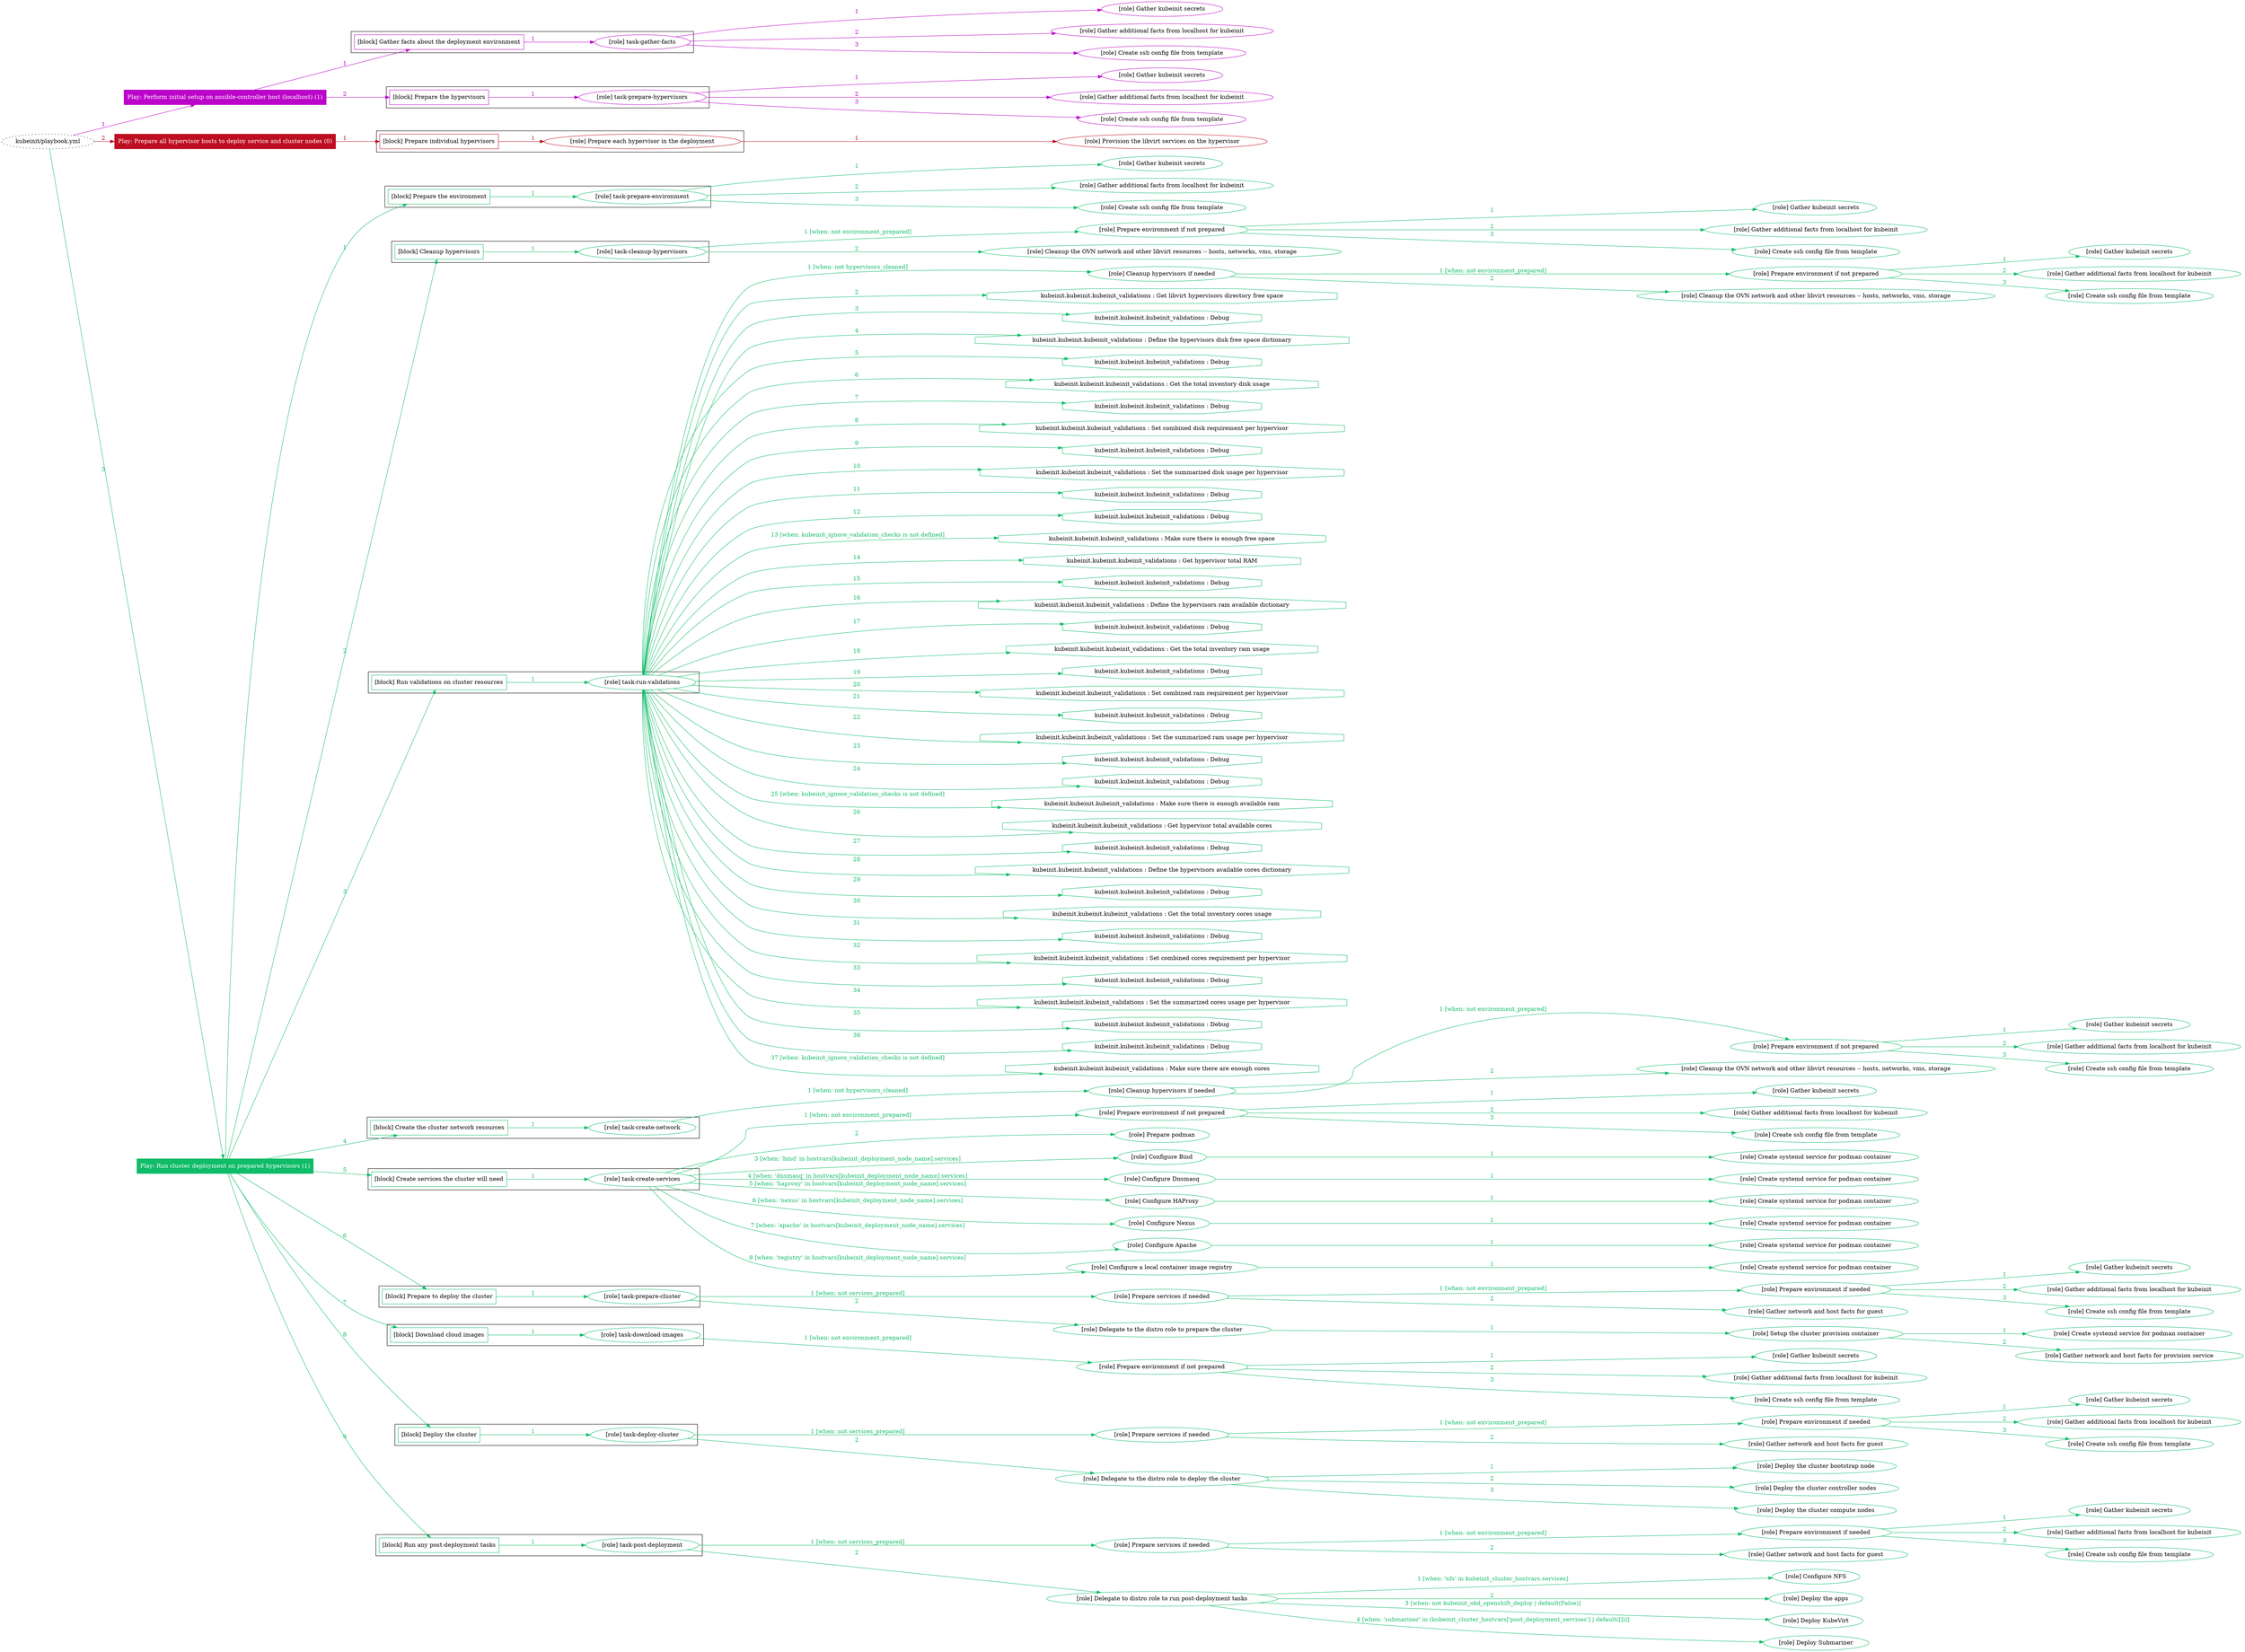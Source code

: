 digraph {
	graph [concentrate=true ordering=in rankdir=LR ratio=fill]
	edge [esep=5 sep=10]
	"kubeinit/playbook.yml" [URL="/home/runner/work/kubeinit/kubeinit/kubeinit/playbook.yml" id=playbook_2a46bfe2 style=dotted]
	play_bb567da6 [label="Play: Perform initial setup on ansible-controller host (localhost) (1)" URL="/home/runner/work/kubeinit/kubeinit/kubeinit/playbook.yml" color="#bb03c9" fontcolor="#ffffff" id=play_bb567da6 shape=box style=filled tooltip=localhost]
	"kubeinit/playbook.yml" -> play_bb567da6 [label="1 " color="#bb03c9" fontcolor="#bb03c9" id=edge_c1c5718f labeltooltip="1 " tooltip="1 "]
	subgraph "Gather kubeinit secrets" {
		role_95166f0e [label="[role] Gather kubeinit secrets" URL="/home/runner/.ansible/collections/ansible_collections/kubeinit/kubeinit/roles/kubeinit_prepare/tasks/gather_kubeinit_facts.yml" color="#bb03c9" id=role_95166f0e tooltip="Gather kubeinit secrets"]
	}
	subgraph "Gather additional facts from localhost for kubeinit" {
		role_787358ad [label="[role] Gather additional facts from localhost for kubeinit" URL="/home/runner/.ansible/collections/ansible_collections/kubeinit/kubeinit/roles/kubeinit_prepare/tasks/gather_kubeinit_facts.yml" color="#bb03c9" id=role_787358ad tooltip="Gather additional facts from localhost for kubeinit"]
	}
	subgraph "Create ssh config file from template" {
		role_33775d67 [label="[role] Create ssh config file from template" URL="/home/runner/.ansible/collections/ansible_collections/kubeinit/kubeinit/roles/kubeinit_prepare/tasks/gather_kubeinit_facts.yml" color="#bb03c9" id=role_33775d67 tooltip="Create ssh config file from template"]
	}
	subgraph "task-gather-facts" {
		role_1d679c1b [label="[role] task-gather-facts" URL="/home/runner/work/kubeinit/kubeinit/kubeinit/playbook.yml" color="#bb03c9" id=role_1d679c1b tooltip="task-gather-facts"]
		role_1d679c1b -> role_95166f0e [label="1 " color="#bb03c9" fontcolor="#bb03c9" id=edge_c2a1be43 labeltooltip="1 " tooltip="1 "]
		role_1d679c1b -> role_787358ad [label="2 " color="#bb03c9" fontcolor="#bb03c9" id=edge_e9a30d74 labeltooltip="2 " tooltip="2 "]
		role_1d679c1b -> role_33775d67 [label="3 " color="#bb03c9" fontcolor="#bb03c9" id=edge_138b5f19 labeltooltip="3 " tooltip="3 "]
	}
	subgraph "Gather kubeinit secrets" {
		role_611fd013 [label="[role] Gather kubeinit secrets" URL="/home/runner/.ansible/collections/ansible_collections/kubeinit/kubeinit/roles/kubeinit_prepare/tasks/gather_kubeinit_facts.yml" color="#bb03c9" id=role_611fd013 tooltip="Gather kubeinit secrets"]
	}
	subgraph "Gather additional facts from localhost for kubeinit" {
		role_7fa13ec7 [label="[role] Gather additional facts from localhost for kubeinit" URL="/home/runner/.ansible/collections/ansible_collections/kubeinit/kubeinit/roles/kubeinit_prepare/tasks/gather_kubeinit_facts.yml" color="#bb03c9" id=role_7fa13ec7 tooltip="Gather additional facts from localhost for kubeinit"]
	}
	subgraph "Create ssh config file from template" {
		role_8950e5db [label="[role] Create ssh config file from template" URL="/home/runner/.ansible/collections/ansible_collections/kubeinit/kubeinit/roles/kubeinit_prepare/tasks/gather_kubeinit_facts.yml" color="#bb03c9" id=role_8950e5db tooltip="Create ssh config file from template"]
	}
	subgraph "task-prepare-hypervisors" {
		role_336c70d6 [label="[role] task-prepare-hypervisors" URL="/home/runner/work/kubeinit/kubeinit/kubeinit/playbook.yml" color="#bb03c9" id=role_336c70d6 tooltip="task-prepare-hypervisors"]
		role_336c70d6 -> role_611fd013 [label="1 " color="#bb03c9" fontcolor="#bb03c9" id=edge_f4e1abf6 labeltooltip="1 " tooltip="1 "]
		role_336c70d6 -> role_7fa13ec7 [label="2 " color="#bb03c9" fontcolor="#bb03c9" id=edge_c5b86e73 labeltooltip="2 " tooltip="2 "]
		role_336c70d6 -> role_8950e5db [label="3 " color="#bb03c9" fontcolor="#bb03c9" id=edge_246154a0 labeltooltip="3 " tooltip="3 "]
	}
	subgraph "Play: Perform initial setup on ansible-controller host (localhost) (1)" {
		play_bb567da6 -> block_6bb30b44 [label=1 color="#bb03c9" fontcolor="#bb03c9" id=edge_86de28f7 labeltooltip=1 tooltip=1]
		subgraph cluster_block_6bb30b44 {
			block_6bb30b44 [label="[block] Gather facts about the deployment environment" URL="/home/runner/work/kubeinit/kubeinit/kubeinit/playbook.yml" color="#bb03c9" id=block_6bb30b44 labeltooltip="Gather facts about the deployment environment" shape=box tooltip="Gather facts about the deployment environment"]
			block_6bb30b44 -> role_1d679c1b [label="1 " color="#bb03c9" fontcolor="#bb03c9" id=edge_cc1bd669 labeltooltip="1 " tooltip="1 "]
		}
		play_bb567da6 -> block_20dac470 [label=2 color="#bb03c9" fontcolor="#bb03c9" id=edge_064bcf2a labeltooltip=2 tooltip=2]
		subgraph cluster_block_20dac470 {
			block_20dac470 [label="[block] Prepare the hypervisors" URL="/home/runner/work/kubeinit/kubeinit/kubeinit/playbook.yml" color="#bb03c9" id=block_20dac470 labeltooltip="Prepare the hypervisors" shape=box tooltip="Prepare the hypervisors"]
			block_20dac470 -> role_336c70d6 [label="1 " color="#bb03c9" fontcolor="#bb03c9" id=edge_fd70be4b labeltooltip="1 " tooltip="1 "]
		}
	}
	play_322edfa8 [label="Play: Prepare all hypervisor hosts to deploy service and cluster nodes (0)" URL="/home/runner/work/kubeinit/kubeinit/kubeinit/playbook.yml" color="#be0e21" fontcolor="#ffffff" id=play_322edfa8 shape=box style=filled tooltip="Play: Prepare all hypervisor hosts to deploy service and cluster nodes (0)"]
	"kubeinit/playbook.yml" -> play_322edfa8 [label="2 " color="#be0e21" fontcolor="#be0e21" id=edge_f6b597bf labeltooltip="2 " tooltip="2 "]
	subgraph "Provision the libvirt services on the hypervisor" {
		role_52172bd4 [label="[role] Provision the libvirt services on the hypervisor" URL="/home/runner/.ansible/collections/ansible_collections/kubeinit/kubeinit/roles/kubeinit_prepare/tasks/prepare_hypervisor.yml" color="#be0e21" id=role_52172bd4 tooltip="Provision the libvirt services on the hypervisor"]
	}
	subgraph "Prepare each hypervisor in the deployment" {
		role_19a72a93 [label="[role] Prepare each hypervisor in the deployment" URL="/home/runner/work/kubeinit/kubeinit/kubeinit/playbook.yml" color="#be0e21" id=role_19a72a93 tooltip="Prepare each hypervisor in the deployment"]
		role_19a72a93 -> role_52172bd4 [label="1 " color="#be0e21" fontcolor="#be0e21" id=edge_53255fd1 labeltooltip="1 " tooltip="1 "]
	}
	subgraph "Play: Prepare all hypervisor hosts to deploy service and cluster nodes (0)" {
		play_322edfa8 -> block_8331b806 [label=1 color="#be0e21" fontcolor="#be0e21" id=edge_6f81220b labeltooltip=1 tooltip=1]
		subgraph cluster_block_8331b806 {
			block_8331b806 [label="[block] Prepare individual hypervisors" URL="/home/runner/work/kubeinit/kubeinit/kubeinit/playbook.yml" color="#be0e21" id=block_8331b806 labeltooltip="Prepare individual hypervisors" shape=box tooltip="Prepare individual hypervisors"]
			block_8331b806 -> role_19a72a93 [label="1 " color="#be0e21" fontcolor="#be0e21" id=edge_cd0c4883 labeltooltip="1 " tooltip="1 "]
		}
	}
	play_dbe57769 [label="Play: Run cluster deployment on prepared hypervisors (1)" URL="/home/runner/work/kubeinit/kubeinit/kubeinit/playbook.yml" color="#10bc68" fontcolor="#ffffff" id=play_dbe57769 shape=box style=filled tooltip=localhost]
	"kubeinit/playbook.yml" -> play_dbe57769 [label="3 " color="#10bc68" fontcolor="#10bc68" id=edge_58c983c2 labeltooltip="3 " tooltip="3 "]
	subgraph "Gather kubeinit secrets" {
		role_98ad3770 [label="[role] Gather kubeinit secrets" URL="/home/runner/.ansible/collections/ansible_collections/kubeinit/kubeinit/roles/kubeinit_prepare/tasks/gather_kubeinit_facts.yml" color="#10bc68" id=role_98ad3770 tooltip="Gather kubeinit secrets"]
	}
	subgraph "Gather additional facts from localhost for kubeinit" {
		role_6c4f7469 [label="[role] Gather additional facts from localhost for kubeinit" URL="/home/runner/.ansible/collections/ansible_collections/kubeinit/kubeinit/roles/kubeinit_prepare/tasks/gather_kubeinit_facts.yml" color="#10bc68" id=role_6c4f7469 tooltip="Gather additional facts from localhost for kubeinit"]
	}
	subgraph "Create ssh config file from template" {
		role_e61e8341 [label="[role] Create ssh config file from template" URL="/home/runner/.ansible/collections/ansible_collections/kubeinit/kubeinit/roles/kubeinit_prepare/tasks/gather_kubeinit_facts.yml" color="#10bc68" id=role_e61e8341 tooltip="Create ssh config file from template"]
	}
	subgraph "task-prepare-environment" {
		role_c4c28e13 [label="[role] task-prepare-environment" URL="/home/runner/work/kubeinit/kubeinit/kubeinit/playbook.yml" color="#10bc68" id=role_c4c28e13 tooltip="task-prepare-environment"]
		role_c4c28e13 -> role_98ad3770 [label="1 " color="#10bc68" fontcolor="#10bc68" id=edge_2027c5bc labeltooltip="1 " tooltip="1 "]
		role_c4c28e13 -> role_6c4f7469 [label="2 " color="#10bc68" fontcolor="#10bc68" id=edge_35a3f78f labeltooltip="2 " tooltip="2 "]
		role_c4c28e13 -> role_e61e8341 [label="3 " color="#10bc68" fontcolor="#10bc68" id=edge_2369a521 labeltooltip="3 " tooltip="3 "]
	}
	subgraph "Gather kubeinit secrets" {
		role_5038654c [label="[role] Gather kubeinit secrets" URL="/home/runner/.ansible/collections/ansible_collections/kubeinit/kubeinit/roles/kubeinit_prepare/tasks/gather_kubeinit_facts.yml" color="#10bc68" id=role_5038654c tooltip="Gather kubeinit secrets"]
	}
	subgraph "Gather additional facts from localhost for kubeinit" {
		role_93dda167 [label="[role] Gather additional facts from localhost for kubeinit" URL="/home/runner/.ansible/collections/ansible_collections/kubeinit/kubeinit/roles/kubeinit_prepare/tasks/gather_kubeinit_facts.yml" color="#10bc68" id=role_93dda167 tooltip="Gather additional facts from localhost for kubeinit"]
	}
	subgraph "Create ssh config file from template" {
		role_e481197d [label="[role] Create ssh config file from template" URL="/home/runner/.ansible/collections/ansible_collections/kubeinit/kubeinit/roles/kubeinit_prepare/tasks/gather_kubeinit_facts.yml" color="#10bc68" id=role_e481197d tooltip="Create ssh config file from template"]
	}
	subgraph "Prepare environment if not prepared" {
		role_36601ab1 [label="[role] Prepare environment if not prepared" URL="/home/runner/.ansible/collections/ansible_collections/kubeinit/kubeinit/roles/kubeinit_prepare/tasks/cleanup_hypervisors.yml" color="#10bc68" id=role_36601ab1 tooltip="Prepare environment if not prepared"]
		role_36601ab1 -> role_5038654c [label="1 " color="#10bc68" fontcolor="#10bc68" id=edge_5cd10be1 labeltooltip="1 " tooltip="1 "]
		role_36601ab1 -> role_93dda167 [label="2 " color="#10bc68" fontcolor="#10bc68" id=edge_6957fb97 labeltooltip="2 " tooltip="2 "]
		role_36601ab1 -> role_e481197d [label="3 " color="#10bc68" fontcolor="#10bc68" id=edge_adf3bcee labeltooltip="3 " tooltip="3 "]
	}
	subgraph "Cleanup the OVN network and other libvirt resources -- hosts, networks, vms, storage" {
		role_2fadd2ca [label="[role] Cleanup the OVN network and other libvirt resources -- hosts, networks, vms, storage" URL="/home/runner/.ansible/collections/ansible_collections/kubeinit/kubeinit/roles/kubeinit_prepare/tasks/cleanup_hypervisors.yml" color="#10bc68" id=role_2fadd2ca tooltip="Cleanup the OVN network and other libvirt resources -- hosts, networks, vms, storage"]
	}
	subgraph "task-cleanup-hypervisors" {
		role_d26405b1 [label="[role] task-cleanup-hypervisors" URL="/home/runner/work/kubeinit/kubeinit/kubeinit/playbook.yml" color="#10bc68" id=role_d26405b1 tooltip="task-cleanup-hypervisors"]
		role_d26405b1 -> role_36601ab1 [label="1 [when: not environment_prepared]" color="#10bc68" fontcolor="#10bc68" id=edge_8cc35e6f labeltooltip="1 [when: not environment_prepared]" tooltip="1 [when: not environment_prepared]"]
		role_d26405b1 -> role_2fadd2ca [label="2 " color="#10bc68" fontcolor="#10bc68" id=edge_4b2c7b53 labeltooltip="2 " tooltip="2 "]
	}
	subgraph "Gather kubeinit secrets" {
		role_908e1108 [label="[role] Gather kubeinit secrets" URL="/home/runner/.ansible/collections/ansible_collections/kubeinit/kubeinit/roles/kubeinit_prepare/tasks/gather_kubeinit_facts.yml" color="#10bc68" id=role_908e1108 tooltip="Gather kubeinit secrets"]
	}
	subgraph "Gather additional facts from localhost for kubeinit" {
		role_2fa499db [label="[role] Gather additional facts from localhost for kubeinit" URL="/home/runner/.ansible/collections/ansible_collections/kubeinit/kubeinit/roles/kubeinit_prepare/tasks/gather_kubeinit_facts.yml" color="#10bc68" id=role_2fa499db tooltip="Gather additional facts from localhost for kubeinit"]
	}
	subgraph "Create ssh config file from template" {
		role_e4c16942 [label="[role] Create ssh config file from template" URL="/home/runner/.ansible/collections/ansible_collections/kubeinit/kubeinit/roles/kubeinit_prepare/tasks/gather_kubeinit_facts.yml" color="#10bc68" id=role_e4c16942 tooltip="Create ssh config file from template"]
	}
	subgraph "Prepare environment if not prepared" {
		role_5dd9d38f [label="[role] Prepare environment if not prepared" URL="/home/runner/.ansible/collections/ansible_collections/kubeinit/kubeinit/roles/kubeinit_prepare/tasks/cleanup_hypervisors.yml" color="#10bc68" id=role_5dd9d38f tooltip="Prepare environment if not prepared"]
		role_5dd9d38f -> role_908e1108 [label="1 " color="#10bc68" fontcolor="#10bc68" id=edge_c6483e33 labeltooltip="1 " tooltip="1 "]
		role_5dd9d38f -> role_2fa499db [label="2 " color="#10bc68" fontcolor="#10bc68" id=edge_ced23104 labeltooltip="2 " tooltip="2 "]
		role_5dd9d38f -> role_e4c16942 [label="3 " color="#10bc68" fontcolor="#10bc68" id=edge_fecd0f86 labeltooltip="3 " tooltip="3 "]
	}
	subgraph "Cleanup the OVN network and other libvirt resources -- hosts, networks, vms, storage" {
		role_6f9d4fa1 [label="[role] Cleanup the OVN network and other libvirt resources -- hosts, networks, vms, storage" URL="/home/runner/.ansible/collections/ansible_collections/kubeinit/kubeinit/roles/kubeinit_prepare/tasks/cleanup_hypervisors.yml" color="#10bc68" id=role_6f9d4fa1 tooltip="Cleanup the OVN network and other libvirt resources -- hosts, networks, vms, storage"]
	}
	subgraph "Cleanup hypervisors if needed" {
		role_45524673 [label="[role] Cleanup hypervisors if needed" URL="/home/runner/.ansible/collections/ansible_collections/kubeinit/kubeinit/roles/kubeinit_validations/tasks/main.yml" color="#10bc68" id=role_45524673 tooltip="Cleanup hypervisors if needed"]
		role_45524673 -> role_5dd9d38f [label="1 [when: not environment_prepared]" color="#10bc68" fontcolor="#10bc68" id=edge_ab13ddcf labeltooltip="1 [when: not environment_prepared]" tooltip="1 [when: not environment_prepared]"]
		role_45524673 -> role_6f9d4fa1 [label="2 " color="#10bc68" fontcolor="#10bc68" id=edge_339246b4 labeltooltip="2 " tooltip="2 "]
	}
	subgraph "task-run-validations" {
		role_fbafd6c7 [label="[role] task-run-validations" URL="/home/runner/work/kubeinit/kubeinit/kubeinit/playbook.yml" color="#10bc68" id=role_fbafd6c7 tooltip="task-run-validations"]
		role_fbafd6c7 -> role_45524673 [label="1 [when: not hypervisors_cleaned]" color="#10bc68" fontcolor="#10bc68" id=edge_2f1b5d72 labeltooltip="1 [when: not hypervisors_cleaned]" tooltip="1 [when: not hypervisors_cleaned]"]
		task_f7dd1047 [label="kubeinit.kubeinit.kubeinit_validations : Get libvirt hypervisors directory free space" URL="/home/runner/.ansible/collections/ansible_collections/kubeinit/kubeinit/roles/kubeinit_validations/tasks/10_libvirt_free_space.yml" color="#10bc68" id=task_f7dd1047 shape=octagon tooltip="kubeinit.kubeinit.kubeinit_validations : Get libvirt hypervisors directory free space"]
		role_fbafd6c7 -> task_f7dd1047 [label="2 " color="#10bc68" fontcolor="#10bc68" id=edge_40da19ac labeltooltip="2 " tooltip="2 "]
		task_71b5dc27 [label="kubeinit.kubeinit.kubeinit_validations : Debug" URL="/home/runner/.ansible/collections/ansible_collections/kubeinit/kubeinit/roles/kubeinit_validations/tasks/10_libvirt_free_space.yml" color="#10bc68" id=task_71b5dc27 shape=octagon tooltip="kubeinit.kubeinit.kubeinit_validations : Debug"]
		role_fbafd6c7 -> task_71b5dc27 [label="3 " color="#10bc68" fontcolor="#10bc68" id=edge_b0b18376 labeltooltip="3 " tooltip="3 "]
		task_5dfa7980 [label="kubeinit.kubeinit.kubeinit_validations : Define the hypervisors disk free space dictionary" URL="/home/runner/.ansible/collections/ansible_collections/kubeinit/kubeinit/roles/kubeinit_validations/tasks/10_libvirt_free_space.yml" color="#10bc68" id=task_5dfa7980 shape=octagon tooltip="kubeinit.kubeinit.kubeinit_validations : Define the hypervisors disk free space dictionary"]
		role_fbafd6c7 -> task_5dfa7980 [label="4 " color="#10bc68" fontcolor="#10bc68" id=edge_d3b31627 labeltooltip="4 " tooltip="4 "]
		task_ea44268f [label="kubeinit.kubeinit.kubeinit_validations : Debug" URL="/home/runner/.ansible/collections/ansible_collections/kubeinit/kubeinit/roles/kubeinit_validations/tasks/10_libvirt_free_space.yml" color="#10bc68" id=task_ea44268f shape=octagon tooltip="kubeinit.kubeinit.kubeinit_validations : Debug"]
		role_fbafd6c7 -> task_ea44268f [label="5 " color="#10bc68" fontcolor="#10bc68" id=edge_c96dd6a1 labeltooltip="5 " tooltip="5 "]
		task_b487c124 [label="kubeinit.kubeinit.kubeinit_validations : Get the total inventory disk usage" URL="/home/runner/.ansible/collections/ansible_collections/kubeinit/kubeinit/roles/kubeinit_validations/tasks/10_libvirt_free_space.yml" color="#10bc68" id=task_b487c124 shape=octagon tooltip="kubeinit.kubeinit.kubeinit_validations : Get the total inventory disk usage"]
		role_fbafd6c7 -> task_b487c124 [label="6 " color="#10bc68" fontcolor="#10bc68" id=edge_9b6533dd labeltooltip="6 " tooltip="6 "]
		task_91b34dce [label="kubeinit.kubeinit.kubeinit_validations : Debug" URL="/home/runner/.ansible/collections/ansible_collections/kubeinit/kubeinit/roles/kubeinit_validations/tasks/10_libvirt_free_space.yml" color="#10bc68" id=task_91b34dce shape=octagon tooltip="kubeinit.kubeinit.kubeinit_validations : Debug"]
		role_fbafd6c7 -> task_91b34dce [label="7 " color="#10bc68" fontcolor="#10bc68" id=edge_26057da7 labeltooltip="7 " tooltip="7 "]
		task_cc2c5322 [label="kubeinit.kubeinit.kubeinit_validations : Set combined disk requirement per hypervisor" URL="/home/runner/.ansible/collections/ansible_collections/kubeinit/kubeinit/roles/kubeinit_validations/tasks/10_libvirt_free_space.yml" color="#10bc68" id=task_cc2c5322 shape=octagon tooltip="kubeinit.kubeinit.kubeinit_validations : Set combined disk requirement per hypervisor"]
		role_fbafd6c7 -> task_cc2c5322 [label="8 " color="#10bc68" fontcolor="#10bc68" id=edge_5a941a17 labeltooltip="8 " tooltip="8 "]
		task_09380999 [label="kubeinit.kubeinit.kubeinit_validations : Debug" URL="/home/runner/.ansible/collections/ansible_collections/kubeinit/kubeinit/roles/kubeinit_validations/tasks/10_libvirt_free_space.yml" color="#10bc68" id=task_09380999 shape=octagon tooltip="kubeinit.kubeinit.kubeinit_validations : Debug"]
		role_fbafd6c7 -> task_09380999 [label="9 " color="#10bc68" fontcolor="#10bc68" id=edge_7d95bbe2 labeltooltip="9 " tooltip="9 "]
		task_0e60f757 [label="kubeinit.kubeinit.kubeinit_validations : Set the summarized disk usage per hypervisor" URL="/home/runner/.ansible/collections/ansible_collections/kubeinit/kubeinit/roles/kubeinit_validations/tasks/10_libvirt_free_space.yml" color="#10bc68" id=task_0e60f757 shape=octagon tooltip="kubeinit.kubeinit.kubeinit_validations : Set the summarized disk usage per hypervisor"]
		role_fbafd6c7 -> task_0e60f757 [label="10 " color="#10bc68" fontcolor="#10bc68" id=edge_a00a52b3 labeltooltip="10 " tooltip="10 "]
		task_dc293b36 [label="kubeinit.kubeinit.kubeinit_validations : Debug" URL="/home/runner/.ansible/collections/ansible_collections/kubeinit/kubeinit/roles/kubeinit_validations/tasks/10_libvirt_free_space.yml" color="#10bc68" id=task_dc293b36 shape=octagon tooltip="kubeinit.kubeinit.kubeinit_validations : Debug"]
		role_fbafd6c7 -> task_dc293b36 [label="11 " color="#10bc68" fontcolor="#10bc68" id=edge_20094935 labeltooltip="11 " tooltip="11 "]
		task_3c4b08c3 [label="kubeinit.kubeinit.kubeinit_validations : Debug" URL="/home/runner/.ansible/collections/ansible_collections/kubeinit/kubeinit/roles/kubeinit_validations/tasks/10_libvirt_free_space.yml" color="#10bc68" id=task_3c4b08c3 shape=octagon tooltip="kubeinit.kubeinit.kubeinit_validations : Debug"]
		role_fbafd6c7 -> task_3c4b08c3 [label="12 " color="#10bc68" fontcolor="#10bc68" id=edge_21ca2100 labeltooltip="12 " tooltip="12 "]
		task_43d4e18a [label="kubeinit.kubeinit.kubeinit_validations : Make sure there is enough free space" URL="/home/runner/.ansible/collections/ansible_collections/kubeinit/kubeinit/roles/kubeinit_validations/tasks/10_libvirt_free_space.yml" color="#10bc68" id=task_43d4e18a shape=octagon tooltip="kubeinit.kubeinit.kubeinit_validations : Make sure there is enough free space"]
		role_fbafd6c7 -> task_43d4e18a [label="13 [when: kubeinit_ignore_validation_checks is not defined]" color="#10bc68" fontcolor="#10bc68" id=edge_e9bf4143 labeltooltip="13 [when: kubeinit_ignore_validation_checks is not defined]" tooltip="13 [when: kubeinit_ignore_validation_checks is not defined]"]
		task_b3fbb23c [label="kubeinit.kubeinit.kubeinit_validations : Get hypervisor total RAM" URL="/home/runner/.ansible/collections/ansible_collections/kubeinit/kubeinit/roles/kubeinit_validations/tasks/20_libvirt_available_ram.yml" color="#10bc68" id=task_b3fbb23c shape=octagon tooltip="kubeinit.kubeinit.kubeinit_validations : Get hypervisor total RAM"]
		role_fbafd6c7 -> task_b3fbb23c [label="14 " color="#10bc68" fontcolor="#10bc68" id=edge_e85892aa labeltooltip="14 " tooltip="14 "]
		task_75f347be [label="kubeinit.kubeinit.kubeinit_validations : Debug" URL="/home/runner/.ansible/collections/ansible_collections/kubeinit/kubeinit/roles/kubeinit_validations/tasks/20_libvirt_available_ram.yml" color="#10bc68" id=task_75f347be shape=octagon tooltip="kubeinit.kubeinit.kubeinit_validations : Debug"]
		role_fbafd6c7 -> task_75f347be [label="15 " color="#10bc68" fontcolor="#10bc68" id=edge_0a495d9f labeltooltip="15 " tooltip="15 "]
		task_55d9f5b4 [label="kubeinit.kubeinit.kubeinit_validations : Define the hypervisors ram available dictionary" URL="/home/runner/.ansible/collections/ansible_collections/kubeinit/kubeinit/roles/kubeinit_validations/tasks/20_libvirt_available_ram.yml" color="#10bc68" id=task_55d9f5b4 shape=octagon tooltip="kubeinit.kubeinit.kubeinit_validations : Define the hypervisors ram available dictionary"]
		role_fbafd6c7 -> task_55d9f5b4 [label="16 " color="#10bc68" fontcolor="#10bc68" id=edge_e1e498c7 labeltooltip="16 " tooltip="16 "]
		task_be8fb245 [label="kubeinit.kubeinit.kubeinit_validations : Debug" URL="/home/runner/.ansible/collections/ansible_collections/kubeinit/kubeinit/roles/kubeinit_validations/tasks/20_libvirt_available_ram.yml" color="#10bc68" id=task_be8fb245 shape=octagon tooltip="kubeinit.kubeinit.kubeinit_validations : Debug"]
		role_fbafd6c7 -> task_be8fb245 [label="17 " color="#10bc68" fontcolor="#10bc68" id=edge_70cf5c3d labeltooltip="17 " tooltip="17 "]
		task_d897407c [label="kubeinit.kubeinit.kubeinit_validations : Get the total inventory ram usage" URL="/home/runner/.ansible/collections/ansible_collections/kubeinit/kubeinit/roles/kubeinit_validations/tasks/20_libvirt_available_ram.yml" color="#10bc68" id=task_d897407c shape=octagon tooltip="kubeinit.kubeinit.kubeinit_validations : Get the total inventory ram usage"]
		role_fbafd6c7 -> task_d897407c [label="18 " color="#10bc68" fontcolor="#10bc68" id=edge_39f872d9 labeltooltip="18 " tooltip="18 "]
		task_f6825012 [label="kubeinit.kubeinit.kubeinit_validations : Debug" URL="/home/runner/.ansible/collections/ansible_collections/kubeinit/kubeinit/roles/kubeinit_validations/tasks/20_libvirt_available_ram.yml" color="#10bc68" id=task_f6825012 shape=octagon tooltip="kubeinit.kubeinit.kubeinit_validations : Debug"]
		role_fbafd6c7 -> task_f6825012 [label="19 " color="#10bc68" fontcolor="#10bc68" id=edge_9cdb5809 labeltooltip="19 " tooltip="19 "]
		task_a5cde14a [label="kubeinit.kubeinit.kubeinit_validations : Set combined ram requirement per hypervisor" URL="/home/runner/.ansible/collections/ansible_collections/kubeinit/kubeinit/roles/kubeinit_validations/tasks/20_libvirt_available_ram.yml" color="#10bc68" id=task_a5cde14a shape=octagon tooltip="kubeinit.kubeinit.kubeinit_validations : Set combined ram requirement per hypervisor"]
		role_fbafd6c7 -> task_a5cde14a [label="20 " color="#10bc68" fontcolor="#10bc68" id=edge_eae29ba1 labeltooltip="20 " tooltip="20 "]
		task_7f3a1271 [label="kubeinit.kubeinit.kubeinit_validations : Debug" URL="/home/runner/.ansible/collections/ansible_collections/kubeinit/kubeinit/roles/kubeinit_validations/tasks/20_libvirt_available_ram.yml" color="#10bc68" id=task_7f3a1271 shape=octagon tooltip="kubeinit.kubeinit.kubeinit_validations : Debug"]
		role_fbafd6c7 -> task_7f3a1271 [label="21 " color="#10bc68" fontcolor="#10bc68" id=edge_9cc82c80 labeltooltip="21 " tooltip="21 "]
		task_75ea27a8 [label="kubeinit.kubeinit.kubeinit_validations : Set the summarized ram usage per hypervisor" URL="/home/runner/.ansible/collections/ansible_collections/kubeinit/kubeinit/roles/kubeinit_validations/tasks/20_libvirt_available_ram.yml" color="#10bc68" id=task_75ea27a8 shape=octagon tooltip="kubeinit.kubeinit.kubeinit_validations : Set the summarized ram usage per hypervisor"]
		role_fbafd6c7 -> task_75ea27a8 [label="22 " color="#10bc68" fontcolor="#10bc68" id=edge_deb71207 labeltooltip="22 " tooltip="22 "]
		task_026ff6b1 [label="kubeinit.kubeinit.kubeinit_validations : Debug" URL="/home/runner/.ansible/collections/ansible_collections/kubeinit/kubeinit/roles/kubeinit_validations/tasks/20_libvirt_available_ram.yml" color="#10bc68" id=task_026ff6b1 shape=octagon tooltip="kubeinit.kubeinit.kubeinit_validations : Debug"]
		role_fbafd6c7 -> task_026ff6b1 [label="23 " color="#10bc68" fontcolor="#10bc68" id=edge_b7b96dc6 labeltooltip="23 " tooltip="23 "]
		task_747c3680 [label="kubeinit.kubeinit.kubeinit_validations : Debug" URL="/home/runner/.ansible/collections/ansible_collections/kubeinit/kubeinit/roles/kubeinit_validations/tasks/20_libvirt_available_ram.yml" color="#10bc68" id=task_747c3680 shape=octagon tooltip="kubeinit.kubeinit.kubeinit_validations : Debug"]
		role_fbafd6c7 -> task_747c3680 [label="24 " color="#10bc68" fontcolor="#10bc68" id=edge_fc5b0ae0 labeltooltip="24 " tooltip="24 "]
		task_85183a9c [label="kubeinit.kubeinit.kubeinit_validations : Make sure there is enough available ram" URL="/home/runner/.ansible/collections/ansible_collections/kubeinit/kubeinit/roles/kubeinit_validations/tasks/20_libvirt_available_ram.yml" color="#10bc68" id=task_85183a9c shape=octagon tooltip="kubeinit.kubeinit.kubeinit_validations : Make sure there is enough available ram"]
		role_fbafd6c7 -> task_85183a9c [label="25 [when: kubeinit_ignore_validation_checks is not defined]" color="#10bc68" fontcolor="#10bc68" id=edge_fd192d13 labeltooltip="25 [when: kubeinit_ignore_validation_checks is not defined]" tooltip="25 [when: kubeinit_ignore_validation_checks is not defined]"]
		task_6ba66e5f [label="kubeinit.kubeinit.kubeinit_validations : Get hypervisor total available cores" URL="/home/runner/.ansible/collections/ansible_collections/kubeinit/kubeinit/roles/kubeinit_validations/tasks/30_libvirt_check_cpu_cores.yml" color="#10bc68" id=task_6ba66e5f shape=octagon tooltip="kubeinit.kubeinit.kubeinit_validations : Get hypervisor total available cores"]
		role_fbafd6c7 -> task_6ba66e5f [label="26 " color="#10bc68" fontcolor="#10bc68" id=edge_d3f491f9 labeltooltip="26 " tooltip="26 "]
		task_6025332f [label="kubeinit.kubeinit.kubeinit_validations : Debug" URL="/home/runner/.ansible/collections/ansible_collections/kubeinit/kubeinit/roles/kubeinit_validations/tasks/30_libvirt_check_cpu_cores.yml" color="#10bc68" id=task_6025332f shape=octagon tooltip="kubeinit.kubeinit.kubeinit_validations : Debug"]
		role_fbafd6c7 -> task_6025332f [label="27 " color="#10bc68" fontcolor="#10bc68" id=edge_d7b41418 labeltooltip="27 " tooltip="27 "]
		task_0bf4ca41 [label="kubeinit.kubeinit.kubeinit_validations : Define the hypervisors available cores dictionary" URL="/home/runner/.ansible/collections/ansible_collections/kubeinit/kubeinit/roles/kubeinit_validations/tasks/30_libvirt_check_cpu_cores.yml" color="#10bc68" id=task_0bf4ca41 shape=octagon tooltip="kubeinit.kubeinit.kubeinit_validations : Define the hypervisors available cores dictionary"]
		role_fbafd6c7 -> task_0bf4ca41 [label="28 " color="#10bc68" fontcolor="#10bc68" id=edge_38d7e9a4 labeltooltip="28 " tooltip="28 "]
		task_b5f3ba73 [label="kubeinit.kubeinit.kubeinit_validations : Debug" URL="/home/runner/.ansible/collections/ansible_collections/kubeinit/kubeinit/roles/kubeinit_validations/tasks/30_libvirt_check_cpu_cores.yml" color="#10bc68" id=task_b5f3ba73 shape=octagon tooltip="kubeinit.kubeinit.kubeinit_validations : Debug"]
		role_fbafd6c7 -> task_b5f3ba73 [label="29 " color="#10bc68" fontcolor="#10bc68" id=edge_eaee1f2f labeltooltip="29 " tooltip="29 "]
		task_742ae2fe [label="kubeinit.kubeinit.kubeinit_validations : Get the total inventory cores usage" URL="/home/runner/.ansible/collections/ansible_collections/kubeinit/kubeinit/roles/kubeinit_validations/tasks/30_libvirt_check_cpu_cores.yml" color="#10bc68" id=task_742ae2fe shape=octagon tooltip="kubeinit.kubeinit.kubeinit_validations : Get the total inventory cores usage"]
		role_fbafd6c7 -> task_742ae2fe [label="30 " color="#10bc68" fontcolor="#10bc68" id=edge_f0cf1c0e labeltooltip="30 " tooltip="30 "]
		task_0c237fdf [label="kubeinit.kubeinit.kubeinit_validations : Debug" URL="/home/runner/.ansible/collections/ansible_collections/kubeinit/kubeinit/roles/kubeinit_validations/tasks/30_libvirt_check_cpu_cores.yml" color="#10bc68" id=task_0c237fdf shape=octagon tooltip="kubeinit.kubeinit.kubeinit_validations : Debug"]
		role_fbafd6c7 -> task_0c237fdf [label="31 " color="#10bc68" fontcolor="#10bc68" id=edge_1291d6a8 labeltooltip="31 " tooltip="31 "]
		task_d5efc62c [label="kubeinit.kubeinit.kubeinit_validations : Set combined cores requirement per hypervisor" URL="/home/runner/.ansible/collections/ansible_collections/kubeinit/kubeinit/roles/kubeinit_validations/tasks/30_libvirt_check_cpu_cores.yml" color="#10bc68" id=task_d5efc62c shape=octagon tooltip="kubeinit.kubeinit.kubeinit_validations : Set combined cores requirement per hypervisor"]
		role_fbafd6c7 -> task_d5efc62c [label="32 " color="#10bc68" fontcolor="#10bc68" id=edge_1ddffb1f labeltooltip="32 " tooltip="32 "]
		task_5da9d7ad [label="kubeinit.kubeinit.kubeinit_validations : Debug" URL="/home/runner/.ansible/collections/ansible_collections/kubeinit/kubeinit/roles/kubeinit_validations/tasks/30_libvirt_check_cpu_cores.yml" color="#10bc68" id=task_5da9d7ad shape=octagon tooltip="kubeinit.kubeinit.kubeinit_validations : Debug"]
		role_fbafd6c7 -> task_5da9d7ad [label="33 " color="#10bc68" fontcolor="#10bc68" id=edge_7dd4a751 labeltooltip="33 " tooltip="33 "]
		task_858275b7 [label="kubeinit.kubeinit.kubeinit_validations : Set the summarized cores usage per hypervisor" URL="/home/runner/.ansible/collections/ansible_collections/kubeinit/kubeinit/roles/kubeinit_validations/tasks/30_libvirt_check_cpu_cores.yml" color="#10bc68" id=task_858275b7 shape=octagon tooltip="kubeinit.kubeinit.kubeinit_validations : Set the summarized cores usage per hypervisor"]
		role_fbafd6c7 -> task_858275b7 [label="34 " color="#10bc68" fontcolor="#10bc68" id=edge_367f15b3 labeltooltip="34 " tooltip="34 "]
		task_e688f81c [label="kubeinit.kubeinit.kubeinit_validations : Debug" URL="/home/runner/.ansible/collections/ansible_collections/kubeinit/kubeinit/roles/kubeinit_validations/tasks/30_libvirt_check_cpu_cores.yml" color="#10bc68" id=task_e688f81c shape=octagon tooltip="kubeinit.kubeinit.kubeinit_validations : Debug"]
		role_fbafd6c7 -> task_e688f81c [label="35 " color="#10bc68" fontcolor="#10bc68" id=edge_a488db0c labeltooltip="35 " tooltip="35 "]
		task_d6961c20 [label="kubeinit.kubeinit.kubeinit_validations : Debug" URL="/home/runner/.ansible/collections/ansible_collections/kubeinit/kubeinit/roles/kubeinit_validations/tasks/30_libvirt_check_cpu_cores.yml" color="#10bc68" id=task_d6961c20 shape=octagon tooltip="kubeinit.kubeinit.kubeinit_validations : Debug"]
		role_fbafd6c7 -> task_d6961c20 [label="36 " color="#10bc68" fontcolor="#10bc68" id=edge_20fd7eaa labeltooltip="36 " tooltip="36 "]
		task_fd271f3b [label="kubeinit.kubeinit.kubeinit_validations : Make sure there are enough cores" URL="/home/runner/.ansible/collections/ansible_collections/kubeinit/kubeinit/roles/kubeinit_validations/tasks/30_libvirt_check_cpu_cores.yml" color="#10bc68" id=task_fd271f3b shape=octagon tooltip="kubeinit.kubeinit.kubeinit_validations : Make sure there are enough cores"]
		role_fbafd6c7 -> task_fd271f3b [label="37 [when: kubeinit_ignore_validation_checks is not defined]" color="#10bc68" fontcolor="#10bc68" id=edge_4dd07c08 labeltooltip="37 [when: kubeinit_ignore_validation_checks is not defined]" tooltip="37 [when: kubeinit_ignore_validation_checks is not defined]"]
	}
	subgraph "Gather kubeinit secrets" {
		role_c6c1e680 [label="[role] Gather kubeinit secrets" URL="/home/runner/.ansible/collections/ansible_collections/kubeinit/kubeinit/roles/kubeinit_prepare/tasks/gather_kubeinit_facts.yml" color="#10bc68" id=role_c6c1e680 tooltip="Gather kubeinit secrets"]
	}
	subgraph "Gather additional facts from localhost for kubeinit" {
		role_251b6819 [label="[role] Gather additional facts from localhost for kubeinit" URL="/home/runner/.ansible/collections/ansible_collections/kubeinit/kubeinit/roles/kubeinit_prepare/tasks/gather_kubeinit_facts.yml" color="#10bc68" id=role_251b6819 tooltip="Gather additional facts from localhost for kubeinit"]
	}
	subgraph "Create ssh config file from template" {
		role_b9c141ab [label="[role] Create ssh config file from template" URL="/home/runner/.ansible/collections/ansible_collections/kubeinit/kubeinit/roles/kubeinit_prepare/tasks/gather_kubeinit_facts.yml" color="#10bc68" id=role_b9c141ab tooltip="Create ssh config file from template"]
	}
	subgraph "Prepare environment if not prepared" {
		role_d519a2d2 [label="[role] Prepare environment if not prepared" URL="/home/runner/.ansible/collections/ansible_collections/kubeinit/kubeinit/roles/kubeinit_prepare/tasks/cleanup_hypervisors.yml" color="#10bc68" id=role_d519a2d2 tooltip="Prepare environment if not prepared"]
		role_d519a2d2 -> role_c6c1e680 [label="1 " color="#10bc68" fontcolor="#10bc68" id=edge_3da56a41 labeltooltip="1 " tooltip="1 "]
		role_d519a2d2 -> role_251b6819 [label="2 " color="#10bc68" fontcolor="#10bc68" id=edge_e3ed4868 labeltooltip="2 " tooltip="2 "]
		role_d519a2d2 -> role_b9c141ab [label="3 " color="#10bc68" fontcolor="#10bc68" id=edge_2b3eba92 labeltooltip="3 " tooltip="3 "]
	}
	subgraph "Cleanup the OVN network and other libvirt resources -- hosts, networks, vms, storage" {
		role_021525ce [label="[role] Cleanup the OVN network and other libvirt resources -- hosts, networks, vms, storage" URL="/home/runner/.ansible/collections/ansible_collections/kubeinit/kubeinit/roles/kubeinit_prepare/tasks/cleanup_hypervisors.yml" color="#10bc68" id=role_021525ce tooltip="Cleanup the OVN network and other libvirt resources -- hosts, networks, vms, storage"]
	}
	subgraph "Cleanup hypervisors if needed" {
		role_15d83b65 [label="[role] Cleanup hypervisors if needed" URL="/home/runner/.ansible/collections/ansible_collections/kubeinit/kubeinit/roles/kubeinit_libvirt/tasks/create_network.yml" color="#10bc68" id=role_15d83b65 tooltip="Cleanup hypervisors if needed"]
		role_15d83b65 -> role_d519a2d2 [label="1 [when: not environment_prepared]" color="#10bc68" fontcolor="#10bc68" id=edge_80f8d342 labeltooltip="1 [when: not environment_prepared]" tooltip="1 [when: not environment_prepared]"]
		role_15d83b65 -> role_021525ce [label="2 " color="#10bc68" fontcolor="#10bc68" id=edge_e2225d8d labeltooltip="2 " tooltip="2 "]
	}
	subgraph "task-create-network" {
		role_0ab7dcaa [label="[role] task-create-network" URL="/home/runner/work/kubeinit/kubeinit/kubeinit/playbook.yml" color="#10bc68" id=role_0ab7dcaa tooltip="task-create-network"]
		role_0ab7dcaa -> role_15d83b65 [label="1 [when: not hypervisors_cleaned]" color="#10bc68" fontcolor="#10bc68" id=edge_e29d72a0 labeltooltip="1 [when: not hypervisors_cleaned]" tooltip="1 [when: not hypervisors_cleaned]"]
	}
	subgraph "Gather kubeinit secrets" {
		role_41d925b6 [label="[role] Gather kubeinit secrets" URL="/home/runner/.ansible/collections/ansible_collections/kubeinit/kubeinit/roles/kubeinit_prepare/tasks/gather_kubeinit_facts.yml" color="#10bc68" id=role_41d925b6 tooltip="Gather kubeinit secrets"]
	}
	subgraph "Gather additional facts from localhost for kubeinit" {
		role_adf623a2 [label="[role] Gather additional facts from localhost for kubeinit" URL="/home/runner/.ansible/collections/ansible_collections/kubeinit/kubeinit/roles/kubeinit_prepare/tasks/gather_kubeinit_facts.yml" color="#10bc68" id=role_adf623a2 tooltip="Gather additional facts from localhost for kubeinit"]
	}
	subgraph "Create ssh config file from template" {
		role_b01e0c30 [label="[role] Create ssh config file from template" URL="/home/runner/.ansible/collections/ansible_collections/kubeinit/kubeinit/roles/kubeinit_prepare/tasks/gather_kubeinit_facts.yml" color="#10bc68" id=role_b01e0c30 tooltip="Create ssh config file from template"]
	}
	subgraph "Prepare environment if not prepared" {
		role_b2444402 [label="[role] Prepare environment if not prepared" URL="/home/runner/.ansible/collections/ansible_collections/kubeinit/kubeinit/roles/kubeinit_services/tasks/main.yml" color="#10bc68" id=role_b2444402 tooltip="Prepare environment if not prepared"]
		role_b2444402 -> role_41d925b6 [label="1 " color="#10bc68" fontcolor="#10bc68" id=edge_202a7a91 labeltooltip="1 " tooltip="1 "]
		role_b2444402 -> role_adf623a2 [label="2 " color="#10bc68" fontcolor="#10bc68" id=edge_7bcf2416 labeltooltip="2 " tooltip="2 "]
		role_b2444402 -> role_b01e0c30 [label="3 " color="#10bc68" fontcolor="#10bc68" id=edge_61a77ba7 labeltooltip="3 " tooltip="3 "]
	}
	subgraph "Prepare podman" {
		role_db15e3ee [label="[role] Prepare podman" URL="/home/runner/.ansible/collections/ansible_collections/kubeinit/kubeinit/roles/kubeinit_services/tasks/00_create_service_pod.yml" color="#10bc68" id=role_db15e3ee tooltip="Prepare podman"]
	}
	subgraph "Create systemd service for podman container" {
		role_cb43fef5 [label="[role] Create systemd service for podman container" URL="/home/runner/.ansible/collections/ansible_collections/kubeinit/kubeinit/roles/kubeinit_bind/tasks/main.yml" color="#10bc68" id=role_cb43fef5 tooltip="Create systemd service for podman container"]
	}
	subgraph "Configure Bind" {
		role_775eb7d3 [label="[role] Configure Bind" URL="/home/runner/.ansible/collections/ansible_collections/kubeinit/kubeinit/roles/kubeinit_services/tasks/start_services_containers.yml" color="#10bc68" id=role_775eb7d3 tooltip="Configure Bind"]
		role_775eb7d3 -> role_cb43fef5 [label="1 " color="#10bc68" fontcolor="#10bc68" id=edge_db54b241 labeltooltip="1 " tooltip="1 "]
	}
	subgraph "Create systemd service for podman container" {
		role_cb99330d [label="[role] Create systemd service for podman container" URL="/home/runner/.ansible/collections/ansible_collections/kubeinit/kubeinit/roles/kubeinit_dnsmasq/tasks/main.yml" color="#10bc68" id=role_cb99330d tooltip="Create systemd service for podman container"]
	}
	subgraph "Configure Dnsmasq" {
		role_514d42d4 [label="[role] Configure Dnsmasq" URL="/home/runner/.ansible/collections/ansible_collections/kubeinit/kubeinit/roles/kubeinit_services/tasks/start_services_containers.yml" color="#10bc68" id=role_514d42d4 tooltip="Configure Dnsmasq"]
		role_514d42d4 -> role_cb99330d [label="1 " color="#10bc68" fontcolor="#10bc68" id=edge_d7fe55b5 labeltooltip="1 " tooltip="1 "]
	}
	subgraph "Create systemd service for podman container" {
		role_c262ff6c [label="[role] Create systemd service for podman container" URL="/home/runner/.ansible/collections/ansible_collections/kubeinit/kubeinit/roles/kubeinit_haproxy/tasks/main.yml" color="#10bc68" id=role_c262ff6c tooltip="Create systemd service for podman container"]
	}
	subgraph "Configure HAProxy" {
		role_1e2d5b2d [label="[role] Configure HAProxy" URL="/home/runner/.ansible/collections/ansible_collections/kubeinit/kubeinit/roles/kubeinit_services/tasks/start_services_containers.yml" color="#10bc68" id=role_1e2d5b2d tooltip="Configure HAProxy"]
		role_1e2d5b2d -> role_c262ff6c [label="1 " color="#10bc68" fontcolor="#10bc68" id=edge_afffe9db labeltooltip="1 " tooltip="1 "]
	}
	subgraph "Create systemd service for podman container" {
		role_967f3b3b [label="[role] Create systemd service for podman container" URL="/home/runner/.ansible/collections/ansible_collections/kubeinit/kubeinit/roles/kubeinit_nexus/tasks/main.yml" color="#10bc68" id=role_967f3b3b tooltip="Create systemd service for podman container"]
	}
	subgraph "Configure Nexus" {
		role_da12fd2d [label="[role] Configure Nexus" URL="/home/runner/.ansible/collections/ansible_collections/kubeinit/kubeinit/roles/kubeinit_services/tasks/start_services_containers.yml" color="#10bc68" id=role_da12fd2d tooltip="Configure Nexus"]
		role_da12fd2d -> role_967f3b3b [label="1 " color="#10bc68" fontcolor="#10bc68" id=edge_74efb8d6 labeltooltip="1 " tooltip="1 "]
	}
	subgraph "Create systemd service for podman container" {
		role_f5039c48 [label="[role] Create systemd service for podman container" URL="/home/runner/.ansible/collections/ansible_collections/kubeinit/kubeinit/roles/kubeinit_apache/tasks/main.yml" color="#10bc68" id=role_f5039c48 tooltip="Create systemd service for podman container"]
	}
	subgraph "Configure Apache" {
		role_b8e917ee [label="[role] Configure Apache" URL="/home/runner/.ansible/collections/ansible_collections/kubeinit/kubeinit/roles/kubeinit_services/tasks/start_services_containers.yml" color="#10bc68" id=role_b8e917ee tooltip="Configure Apache"]
		role_b8e917ee -> role_f5039c48 [label="1 " color="#10bc68" fontcolor="#10bc68" id=edge_c0ba63c7 labeltooltip="1 " tooltip="1 "]
	}
	subgraph "Create systemd service for podman container" {
		role_497d501c [label="[role] Create systemd service for podman container" URL="/home/runner/.ansible/collections/ansible_collections/kubeinit/kubeinit/roles/kubeinit_registry/tasks/main.yml" color="#10bc68" id=role_497d501c tooltip="Create systemd service for podman container"]
	}
	subgraph "Configure a local container image registry" {
		role_eaf7c470 [label="[role] Configure a local container image registry" URL="/home/runner/.ansible/collections/ansible_collections/kubeinit/kubeinit/roles/kubeinit_services/tasks/start_services_containers.yml" color="#10bc68" id=role_eaf7c470 tooltip="Configure a local container image registry"]
		role_eaf7c470 -> role_497d501c [label="1 " color="#10bc68" fontcolor="#10bc68" id=edge_7f0d49e9 labeltooltip="1 " tooltip="1 "]
	}
	subgraph "task-create-services" {
		role_c80920ca [label="[role] task-create-services" URL="/home/runner/work/kubeinit/kubeinit/kubeinit/playbook.yml" color="#10bc68" id=role_c80920ca tooltip="task-create-services"]
		role_c80920ca -> role_b2444402 [label="1 [when: not environment_prepared]" color="#10bc68" fontcolor="#10bc68" id=edge_68eb2acd labeltooltip="1 [when: not environment_prepared]" tooltip="1 [when: not environment_prepared]"]
		role_c80920ca -> role_db15e3ee [label="2 " color="#10bc68" fontcolor="#10bc68" id=edge_7d09573b labeltooltip="2 " tooltip="2 "]
		role_c80920ca -> role_775eb7d3 [label="3 [when: 'bind' in hostvars[kubeinit_deployment_node_name].services]" color="#10bc68" fontcolor="#10bc68" id=edge_c4ec40c9 labeltooltip="3 [when: 'bind' in hostvars[kubeinit_deployment_node_name].services]" tooltip="3 [when: 'bind' in hostvars[kubeinit_deployment_node_name].services]"]
		role_c80920ca -> role_514d42d4 [label="4 [when: 'dnsmasq' in hostvars[kubeinit_deployment_node_name].services]" color="#10bc68" fontcolor="#10bc68" id=edge_0ec07d08 labeltooltip="4 [when: 'dnsmasq' in hostvars[kubeinit_deployment_node_name].services]" tooltip="4 [when: 'dnsmasq' in hostvars[kubeinit_deployment_node_name].services]"]
		role_c80920ca -> role_1e2d5b2d [label="5 [when: 'haproxy' in hostvars[kubeinit_deployment_node_name].services]" color="#10bc68" fontcolor="#10bc68" id=edge_e978456c labeltooltip="5 [when: 'haproxy' in hostvars[kubeinit_deployment_node_name].services]" tooltip="5 [when: 'haproxy' in hostvars[kubeinit_deployment_node_name].services]"]
		role_c80920ca -> role_da12fd2d [label="6 [when: 'nexus' in hostvars[kubeinit_deployment_node_name].services]" color="#10bc68" fontcolor="#10bc68" id=edge_31f5125f labeltooltip="6 [when: 'nexus' in hostvars[kubeinit_deployment_node_name].services]" tooltip="6 [when: 'nexus' in hostvars[kubeinit_deployment_node_name].services]"]
		role_c80920ca -> role_b8e917ee [label="7 [when: 'apache' in hostvars[kubeinit_deployment_node_name].services]" color="#10bc68" fontcolor="#10bc68" id=edge_310ddced labeltooltip="7 [when: 'apache' in hostvars[kubeinit_deployment_node_name].services]" tooltip="7 [when: 'apache' in hostvars[kubeinit_deployment_node_name].services]"]
		role_c80920ca -> role_eaf7c470 [label="8 [when: 'registry' in hostvars[kubeinit_deployment_node_name].services]" color="#10bc68" fontcolor="#10bc68" id=edge_1c9486fa labeltooltip="8 [when: 'registry' in hostvars[kubeinit_deployment_node_name].services]" tooltip="8 [when: 'registry' in hostvars[kubeinit_deployment_node_name].services]"]
	}
	subgraph "Gather kubeinit secrets" {
		role_f9f49e03 [label="[role] Gather kubeinit secrets" URL="/home/runner/.ansible/collections/ansible_collections/kubeinit/kubeinit/roles/kubeinit_prepare/tasks/gather_kubeinit_facts.yml" color="#10bc68" id=role_f9f49e03 tooltip="Gather kubeinit secrets"]
	}
	subgraph "Gather additional facts from localhost for kubeinit" {
		role_cd22f83d [label="[role] Gather additional facts from localhost for kubeinit" URL="/home/runner/.ansible/collections/ansible_collections/kubeinit/kubeinit/roles/kubeinit_prepare/tasks/gather_kubeinit_facts.yml" color="#10bc68" id=role_cd22f83d tooltip="Gather additional facts from localhost for kubeinit"]
	}
	subgraph "Create ssh config file from template" {
		role_c4530c41 [label="[role] Create ssh config file from template" URL="/home/runner/.ansible/collections/ansible_collections/kubeinit/kubeinit/roles/kubeinit_prepare/tasks/gather_kubeinit_facts.yml" color="#10bc68" id=role_c4530c41 tooltip="Create ssh config file from template"]
	}
	subgraph "Prepare environment if needed" {
		role_8faf09a3 [label="[role] Prepare environment if needed" URL="/home/runner/.ansible/collections/ansible_collections/kubeinit/kubeinit/roles/kubeinit_services/tasks/prepare_services.yml" color="#10bc68" id=role_8faf09a3 tooltip="Prepare environment if needed"]
		role_8faf09a3 -> role_f9f49e03 [label="1 " color="#10bc68" fontcolor="#10bc68" id=edge_8f7748d4 labeltooltip="1 " tooltip="1 "]
		role_8faf09a3 -> role_cd22f83d [label="2 " color="#10bc68" fontcolor="#10bc68" id=edge_4ee8b4fe labeltooltip="2 " tooltip="2 "]
		role_8faf09a3 -> role_c4530c41 [label="3 " color="#10bc68" fontcolor="#10bc68" id=edge_9634128c labeltooltip="3 " tooltip="3 "]
	}
	subgraph "Gather network and host facts for guest" {
		role_dc58a88b [label="[role] Gather network and host facts for guest" URL="/home/runner/.ansible/collections/ansible_collections/kubeinit/kubeinit/roles/kubeinit_services/tasks/prepare_services.yml" color="#10bc68" id=role_dc58a88b tooltip="Gather network and host facts for guest"]
	}
	subgraph "Prepare services if needed" {
		role_ca4f947f [label="[role] Prepare services if needed" URL="/home/runner/.ansible/collections/ansible_collections/kubeinit/kubeinit/roles/kubeinit_prepare/tasks/prepare_cluster.yml" color="#10bc68" id=role_ca4f947f tooltip="Prepare services if needed"]
		role_ca4f947f -> role_8faf09a3 [label="1 [when: not environment_prepared]" color="#10bc68" fontcolor="#10bc68" id=edge_38b6873e labeltooltip="1 [when: not environment_prepared]" tooltip="1 [when: not environment_prepared]"]
		role_ca4f947f -> role_dc58a88b [label="2 " color="#10bc68" fontcolor="#10bc68" id=edge_40b8eb64 labeltooltip="2 " tooltip="2 "]
	}
	subgraph "Create systemd service for podman container" {
		role_8df5bd09 [label="[role] Create systemd service for podman container" URL="/home/runner/.ansible/collections/ansible_collections/kubeinit/kubeinit/roles/kubeinit_services/tasks/create_provision_container.yml" color="#10bc68" id=role_8df5bd09 tooltip="Create systemd service for podman container"]
	}
	subgraph "Gather network and host facts for provision service" {
		role_33374bff [label="[role] Gather network and host facts for provision service" URL="/home/runner/.ansible/collections/ansible_collections/kubeinit/kubeinit/roles/kubeinit_services/tasks/create_provision_container.yml" color="#10bc68" id=role_33374bff tooltip="Gather network and host facts for provision service"]
	}
	subgraph "Setup the cluster provision container" {
		role_6934ce1f [label="[role] Setup the cluster provision container" URL="/home/runner/.ansible/collections/ansible_collections/kubeinit/kubeinit/roles/kubeinit_okd/tasks/prepare_cluster.yml" color="#10bc68" id=role_6934ce1f tooltip="Setup the cluster provision container"]
		role_6934ce1f -> role_8df5bd09 [label="1 " color="#10bc68" fontcolor="#10bc68" id=edge_16e6407a labeltooltip="1 " tooltip="1 "]
		role_6934ce1f -> role_33374bff [label="2 " color="#10bc68" fontcolor="#10bc68" id=edge_cb47ef98 labeltooltip="2 " tooltip="2 "]
	}
	subgraph "Delegate to the distro role to prepare the cluster" {
		role_a1c0b1aa [label="[role] Delegate to the distro role to prepare the cluster" URL="/home/runner/.ansible/collections/ansible_collections/kubeinit/kubeinit/roles/kubeinit_prepare/tasks/prepare_cluster.yml" color="#10bc68" id=role_a1c0b1aa tooltip="Delegate to the distro role to prepare the cluster"]
		role_a1c0b1aa -> role_6934ce1f [label="1 " color="#10bc68" fontcolor="#10bc68" id=edge_208a70b3 labeltooltip="1 " tooltip="1 "]
	}
	subgraph "task-prepare-cluster" {
		role_87bd8df0 [label="[role] task-prepare-cluster" URL="/home/runner/work/kubeinit/kubeinit/kubeinit/playbook.yml" color="#10bc68" id=role_87bd8df0 tooltip="task-prepare-cluster"]
		role_87bd8df0 -> role_ca4f947f [label="1 [when: not services_prepared]" color="#10bc68" fontcolor="#10bc68" id=edge_c1f8f992 labeltooltip="1 [when: not services_prepared]" tooltip="1 [when: not services_prepared]"]
		role_87bd8df0 -> role_a1c0b1aa [label="2 " color="#10bc68" fontcolor="#10bc68" id=edge_7af7a1e8 labeltooltip="2 " tooltip="2 "]
	}
	subgraph "Gather kubeinit secrets" {
		role_34e2727c [label="[role] Gather kubeinit secrets" URL="/home/runner/.ansible/collections/ansible_collections/kubeinit/kubeinit/roles/kubeinit_prepare/tasks/gather_kubeinit_facts.yml" color="#10bc68" id=role_34e2727c tooltip="Gather kubeinit secrets"]
	}
	subgraph "Gather additional facts from localhost for kubeinit" {
		role_0c5f74ef [label="[role] Gather additional facts from localhost for kubeinit" URL="/home/runner/.ansible/collections/ansible_collections/kubeinit/kubeinit/roles/kubeinit_prepare/tasks/gather_kubeinit_facts.yml" color="#10bc68" id=role_0c5f74ef tooltip="Gather additional facts from localhost for kubeinit"]
	}
	subgraph "Create ssh config file from template" {
		role_e9877868 [label="[role] Create ssh config file from template" URL="/home/runner/.ansible/collections/ansible_collections/kubeinit/kubeinit/roles/kubeinit_prepare/tasks/gather_kubeinit_facts.yml" color="#10bc68" id=role_e9877868 tooltip="Create ssh config file from template"]
	}
	subgraph "Prepare environment if not prepared" {
		role_fd36d29e [label="[role] Prepare environment if not prepared" URL="/home/runner/.ansible/collections/ansible_collections/kubeinit/kubeinit/roles/kubeinit_libvirt/tasks/download_cloud_images.yml" color="#10bc68" id=role_fd36d29e tooltip="Prepare environment if not prepared"]
		role_fd36d29e -> role_34e2727c [label="1 " color="#10bc68" fontcolor="#10bc68" id=edge_33863e2b labeltooltip="1 " tooltip="1 "]
		role_fd36d29e -> role_0c5f74ef [label="2 " color="#10bc68" fontcolor="#10bc68" id=edge_f2cb63ea labeltooltip="2 " tooltip="2 "]
		role_fd36d29e -> role_e9877868 [label="3 " color="#10bc68" fontcolor="#10bc68" id=edge_440a4769 labeltooltip="3 " tooltip="3 "]
	}
	subgraph "task-download-images" {
		role_be9e56c1 [label="[role] task-download-images" URL="/home/runner/work/kubeinit/kubeinit/kubeinit/playbook.yml" color="#10bc68" id=role_be9e56c1 tooltip="task-download-images"]
		role_be9e56c1 -> role_fd36d29e [label="1 [when: not environment_prepared]" color="#10bc68" fontcolor="#10bc68" id=edge_c520995b labeltooltip="1 [when: not environment_prepared]" tooltip="1 [when: not environment_prepared]"]
	}
	subgraph "Gather kubeinit secrets" {
		role_0afabe03 [label="[role] Gather kubeinit secrets" URL="/home/runner/.ansible/collections/ansible_collections/kubeinit/kubeinit/roles/kubeinit_prepare/tasks/gather_kubeinit_facts.yml" color="#10bc68" id=role_0afabe03 tooltip="Gather kubeinit secrets"]
	}
	subgraph "Gather additional facts from localhost for kubeinit" {
		role_7414ef07 [label="[role] Gather additional facts from localhost for kubeinit" URL="/home/runner/.ansible/collections/ansible_collections/kubeinit/kubeinit/roles/kubeinit_prepare/tasks/gather_kubeinit_facts.yml" color="#10bc68" id=role_7414ef07 tooltip="Gather additional facts from localhost for kubeinit"]
	}
	subgraph "Create ssh config file from template" {
		role_2c82f9ed [label="[role] Create ssh config file from template" URL="/home/runner/.ansible/collections/ansible_collections/kubeinit/kubeinit/roles/kubeinit_prepare/tasks/gather_kubeinit_facts.yml" color="#10bc68" id=role_2c82f9ed tooltip="Create ssh config file from template"]
	}
	subgraph "Prepare environment if needed" {
		role_71374c70 [label="[role] Prepare environment if needed" URL="/home/runner/.ansible/collections/ansible_collections/kubeinit/kubeinit/roles/kubeinit_services/tasks/prepare_services.yml" color="#10bc68" id=role_71374c70 tooltip="Prepare environment if needed"]
		role_71374c70 -> role_0afabe03 [label="1 " color="#10bc68" fontcolor="#10bc68" id=edge_ee8a3b37 labeltooltip="1 " tooltip="1 "]
		role_71374c70 -> role_7414ef07 [label="2 " color="#10bc68" fontcolor="#10bc68" id=edge_5a13e638 labeltooltip="2 " tooltip="2 "]
		role_71374c70 -> role_2c82f9ed [label="3 " color="#10bc68" fontcolor="#10bc68" id=edge_cd931d92 labeltooltip="3 " tooltip="3 "]
	}
	subgraph "Gather network and host facts for guest" {
		role_34b04391 [label="[role] Gather network and host facts for guest" URL="/home/runner/.ansible/collections/ansible_collections/kubeinit/kubeinit/roles/kubeinit_services/tasks/prepare_services.yml" color="#10bc68" id=role_34b04391 tooltip="Gather network and host facts for guest"]
	}
	subgraph "Prepare services if needed" {
		role_3dc9f6cc [label="[role] Prepare services if needed" URL="/home/runner/.ansible/collections/ansible_collections/kubeinit/kubeinit/roles/kubeinit_prepare/tasks/deploy_cluster.yml" color="#10bc68" id=role_3dc9f6cc tooltip="Prepare services if needed"]
		role_3dc9f6cc -> role_71374c70 [label="1 [when: not environment_prepared]" color="#10bc68" fontcolor="#10bc68" id=edge_6e6e454e labeltooltip="1 [when: not environment_prepared]" tooltip="1 [when: not environment_prepared]"]
		role_3dc9f6cc -> role_34b04391 [label="2 " color="#10bc68" fontcolor="#10bc68" id=edge_22148055 labeltooltip="2 " tooltip="2 "]
	}
	subgraph "Deploy the cluster bootstrap node" {
		role_caca6843 [label="[role] Deploy the cluster bootstrap node" URL="/home/runner/.ansible/collections/ansible_collections/kubeinit/kubeinit/roles/kubeinit_okd/tasks/main.yml" color="#10bc68" id=role_caca6843 tooltip="Deploy the cluster bootstrap node"]
	}
	subgraph "Deploy the cluster controller nodes" {
		role_a3de1843 [label="[role] Deploy the cluster controller nodes" URL="/home/runner/.ansible/collections/ansible_collections/kubeinit/kubeinit/roles/kubeinit_okd/tasks/main.yml" color="#10bc68" id=role_a3de1843 tooltip="Deploy the cluster controller nodes"]
	}
	subgraph "Deploy the cluster compute nodes" {
		role_0af9fa27 [label="[role] Deploy the cluster compute nodes" URL="/home/runner/.ansible/collections/ansible_collections/kubeinit/kubeinit/roles/kubeinit_okd/tasks/main.yml" color="#10bc68" id=role_0af9fa27 tooltip="Deploy the cluster compute nodes"]
	}
	subgraph "Delegate to the distro role to deploy the cluster" {
		role_ac5f15a7 [label="[role] Delegate to the distro role to deploy the cluster" URL="/home/runner/.ansible/collections/ansible_collections/kubeinit/kubeinit/roles/kubeinit_prepare/tasks/deploy_cluster.yml" color="#10bc68" id=role_ac5f15a7 tooltip="Delegate to the distro role to deploy the cluster"]
		role_ac5f15a7 -> role_caca6843 [label="1 " color="#10bc68" fontcolor="#10bc68" id=edge_ef37822d labeltooltip="1 " tooltip="1 "]
		role_ac5f15a7 -> role_a3de1843 [label="2 " color="#10bc68" fontcolor="#10bc68" id=edge_7f31e8ba labeltooltip="2 " tooltip="2 "]
		role_ac5f15a7 -> role_0af9fa27 [label="3 " color="#10bc68" fontcolor="#10bc68" id=edge_5511b441 labeltooltip="3 " tooltip="3 "]
	}
	subgraph "task-deploy-cluster" {
		role_393767cd [label="[role] task-deploy-cluster" URL="/home/runner/work/kubeinit/kubeinit/kubeinit/playbook.yml" color="#10bc68" id=role_393767cd tooltip="task-deploy-cluster"]
		role_393767cd -> role_3dc9f6cc [label="1 [when: not services_prepared]" color="#10bc68" fontcolor="#10bc68" id=edge_35ed0732 labeltooltip="1 [when: not services_prepared]" tooltip="1 [when: not services_prepared]"]
		role_393767cd -> role_ac5f15a7 [label="2 " color="#10bc68" fontcolor="#10bc68" id=edge_49a03ab5 labeltooltip="2 " tooltip="2 "]
	}
	subgraph "Gather kubeinit secrets" {
		role_822ca8fc [label="[role] Gather kubeinit secrets" URL="/home/runner/.ansible/collections/ansible_collections/kubeinit/kubeinit/roles/kubeinit_prepare/tasks/gather_kubeinit_facts.yml" color="#10bc68" id=role_822ca8fc tooltip="Gather kubeinit secrets"]
	}
	subgraph "Gather additional facts from localhost for kubeinit" {
		role_349a2839 [label="[role] Gather additional facts from localhost for kubeinit" URL="/home/runner/.ansible/collections/ansible_collections/kubeinit/kubeinit/roles/kubeinit_prepare/tasks/gather_kubeinit_facts.yml" color="#10bc68" id=role_349a2839 tooltip="Gather additional facts from localhost for kubeinit"]
	}
	subgraph "Create ssh config file from template" {
		role_24cccd50 [label="[role] Create ssh config file from template" URL="/home/runner/.ansible/collections/ansible_collections/kubeinit/kubeinit/roles/kubeinit_prepare/tasks/gather_kubeinit_facts.yml" color="#10bc68" id=role_24cccd50 tooltip="Create ssh config file from template"]
	}
	subgraph "Prepare environment if needed" {
		role_bedb4568 [label="[role] Prepare environment if needed" URL="/home/runner/.ansible/collections/ansible_collections/kubeinit/kubeinit/roles/kubeinit_services/tasks/prepare_services.yml" color="#10bc68" id=role_bedb4568 tooltip="Prepare environment if needed"]
		role_bedb4568 -> role_822ca8fc [label="1 " color="#10bc68" fontcolor="#10bc68" id=edge_aec7124d labeltooltip="1 " tooltip="1 "]
		role_bedb4568 -> role_349a2839 [label="2 " color="#10bc68" fontcolor="#10bc68" id=edge_202aae1b labeltooltip="2 " tooltip="2 "]
		role_bedb4568 -> role_24cccd50 [label="3 " color="#10bc68" fontcolor="#10bc68" id=edge_a4cbb988 labeltooltip="3 " tooltip="3 "]
	}
	subgraph "Gather network and host facts for guest" {
		role_1b62ca39 [label="[role] Gather network and host facts for guest" URL="/home/runner/.ansible/collections/ansible_collections/kubeinit/kubeinit/roles/kubeinit_services/tasks/prepare_services.yml" color="#10bc68" id=role_1b62ca39 tooltip="Gather network and host facts for guest"]
	}
	subgraph "Prepare services if needed" {
		role_53d9341e [label="[role] Prepare services if needed" URL="/home/runner/.ansible/collections/ansible_collections/kubeinit/kubeinit/roles/kubeinit_prepare/tasks/post_deployment.yml" color="#10bc68" id=role_53d9341e tooltip="Prepare services if needed"]
		role_53d9341e -> role_bedb4568 [label="1 [when: not environment_prepared]" color="#10bc68" fontcolor="#10bc68" id=edge_54710925 labeltooltip="1 [when: not environment_prepared]" tooltip="1 [when: not environment_prepared]"]
		role_53d9341e -> role_1b62ca39 [label="2 " color="#10bc68" fontcolor="#10bc68" id=edge_19b8f168 labeltooltip="2 " tooltip="2 "]
	}
	subgraph "Configure NFS" {
		role_5c22836d [label="[role] Configure NFS" URL="/home/runner/.ansible/collections/ansible_collections/kubeinit/kubeinit/roles/kubeinit_okd/tasks/post_deployment_tasks.yml" color="#10bc68" id=role_5c22836d tooltip="Configure NFS"]
	}
	subgraph "Deploy the apps" {
		role_273ebe80 [label="[role] Deploy the apps" URL="/home/runner/.ansible/collections/ansible_collections/kubeinit/kubeinit/roles/kubeinit_okd/tasks/post_deployment_tasks.yml" color="#10bc68" id=role_273ebe80 tooltip="Deploy the apps"]
	}
	subgraph "Deploy KubeVirt" {
		role_737bc2ef [label="[role] Deploy KubeVirt" URL="/home/runner/.ansible/collections/ansible_collections/kubeinit/kubeinit/roles/kubeinit_okd/tasks/post_deployment_tasks.yml" color="#10bc68" id=role_737bc2ef tooltip="Deploy KubeVirt"]
	}
	subgraph "Deploy Submariner" {
		role_54f055b3 [label="[role] Deploy Submariner" URL="/home/runner/.ansible/collections/ansible_collections/kubeinit/kubeinit/roles/kubeinit_okd/tasks/post_deployment_tasks.yml" color="#10bc68" id=role_54f055b3 tooltip="Deploy Submariner"]
	}
	subgraph "Delegate to distro role to run post-deployment tasks" {
		role_5e30fa7c [label="[role] Delegate to distro role to run post-deployment tasks" URL="/home/runner/.ansible/collections/ansible_collections/kubeinit/kubeinit/roles/kubeinit_prepare/tasks/post_deployment.yml" color="#10bc68" id=role_5e30fa7c tooltip="Delegate to distro role to run post-deployment tasks"]
		role_5e30fa7c -> role_5c22836d [label="1 [when: 'nfs' in kubeinit_cluster_hostvars.services]" color="#10bc68" fontcolor="#10bc68" id=edge_89268c01 labeltooltip="1 [when: 'nfs' in kubeinit_cluster_hostvars.services]" tooltip="1 [when: 'nfs' in kubeinit_cluster_hostvars.services]"]
		role_5e30fa7c -> role_273ebe80 [label="2 " color="#10bc68" fontcolor="#10bc68" id=edge_c8c10455 labeltooltip="2 " tooltip="2 "]
		role_5e30fa7c -> role_737bc2ef [label="3 [when: not kubeinit_okd_openshift_deploy | default(False)]" color="#10bc68" fontcolor="#10bc68" id=edge_8bfdc5e5 labeltooltip="3 [when: not kubeinit_okd_openshift_deploy | default(False)]" tooltip="3 [when: not kubeinit_okd_openshift_deploy | default(False)]"]
		role_5e30fa7c -> role_54f055b3 [label="4 [when: 'submariner' in (kubeinit_cluster_hostvars['post_deployment_services'] | default([]))]" color="#10bc68" fontcolor="#10bc68" id=edge_2bdfb45b labeltooltip="4 [when: 'submariner' in (kubeinit_cluster_hostvars['post_deployment_services'] | default([]))]" tooltip="4 [when: 'submariner' in (kubeinit_cluster_hostvars['post_deployment_services'] | default([]))]"]
	}
	subgraph "task-post-deployment" {
		role_269ec37e [label="[role] task-post-deployment" URL="/home/runner/work/kubeinit/kubeinit/kubeinit/playbook.yml" color="#10bc68" id=role_269ec37e tooltip="task-post-deployment"]
		role_269ec37e -> role_53d9341e [label="1 [when: not services_prepared]" color="#10bc68" fontcolor="#10bc68" id=edge_f0c2d4fb labeltooltip="1 [when: not services_prepared]" tooltip="1 [when: not services_prepared]"]
		role_269ec37e -> role_5e30fa7c [label="2 " color="#10bc68" fontcolor="#10bc68" id=edge_f952bc2b labeltooltip="2 " tooltip="2 "]
	}
	subgraph "Play: Run cluster deployment on prepared hypervisors (1)" {
		play_dbe57769 -> block_69f66902 [label=1 color="#10bc68" fontcolor="#10bc68" id=edge_40bd8437 labeltooltip=1 tooltip=1]
		subgraph cluster_block_69f66902 {
			block_69f66902 [label="[block] Prepare the environment" URL="/home/runner/work/kubeinit/kubeinit/kubeinit/playbook.yml" color="#10bc68" id=block_69f66902 labeltooltip="Prepare the environment" shape=box tooltip="Prepare the environment"]
			block_69f66902 -> role_c4c28e13 [label="1 " color="#10bc68" fontcolor="#10bc68" id=edge_4ba59339 labeltooltip="1 " tooltip="1 "]
		}
		play_dbe57769 -> block_38b6c512 [label=2 color="#10bc68" fontcolor="#10bc68" id=edge_ba082a21 labeltooltip=2 tooltip=2]
		subgraph cluster_block_38b6c512 {
			block_38b6c512 [label="[block] Cleanup hypervisors" URL="/home/runner/work/kubeinit/kubeinit/kubeinit/playbook.yml" color="#10bc68" id=block_38b6c512 labeltooltip="Cleanup hypervisors" shape=box tooltip="Cleanup hypervisors"]
			block_38b6c512 -> role_d26405b1 [label="1 " color="#10bc68" fontcolor="#10bc68" id=edge_678fad3f labeltooltip="1 " tooltip="1 "]
		}
		play_dbe57769 -> block_8664c28c [label=3 color="#10bc68" fontcolor="#10bc68" id=edge_d703f392 labeltooltip=3 tooltip=3]
		subgraph cluster_block_8664c28c {
			block_8664c28c [label="[block] Run validations on cluster resources" URL="/home/runner/work/kubeinit/kubeinit/kubeinit/playbook.yml" color="#10bc68" id=block_8664c28c labeltooltip="Run validations on cluster resources" shape=box tooltip="Run validations on cluster resources"]
			block_8664c28c -> role_fbafd6c7 [label="1 " color="#10bc68" fontcolor="#10bc68" id=edge_9044bb82 labeltooltip="1 " tooltip="1 "]
		}
		play_dbe57769 -> block_b7b5c5bd [label=4 color="#10bc68" fontcolor="#10bc68" id=edge_a3befd40 labeltooltip=4 tooltip=4]
		subgraph cluster_block_b7b5c5bd {
			block_b7b5c5bd [label="[block] Create the cluster network resources" URL="/home/runner/work/kubeinit/kubeinit/kubeinit/playbook.yml" color="#10bc68" id=block_b7b5c5bd labeltooltip="Create the cluster network resources" shape=box tooltip="Create the cluster network resources"]
			block_b7b5c5bd -> role_0ab7dcaa [label="1 " color="#10bc68" fontcolor="#10bc68" id=edge_58eb69f4 labeltooltip="1 " tooltip="1 "]
		}
		play_dbe57769 -> block_fbc57f39 [label=5 color="#10bc68" fontcolor="#10bc68" id=edge_11daca85 labeltooltip=5 tooltip=5]
		subgraph cluster_block_fbc57f39 {
			block_fbc57f39 [label="[block] Create services the cluster will need" URL="/home/runner/work/kubeinit/kubeinit/kubeinit/playbook.yml" color="#10bc68" id=block_fbc57f39 labeltooltip="Create services the cluster will need" shape=box tooltip="Create services the cluster will need"]
			block_fbc57f39 -> role_c80920ca [label="1 " color="#10bc68" fontcolor="#10bc68" id=edge_eae798e1 labeltooltip="1 " tooltip="1 "]
		}
		play_dbe57769 -> block_ca80ff09 [label=6 color="#10bc68" fontcolor="#10bc68" id=edge_7ed90909 labeltooltip=6 tooltip=6]
		subgraph cluster_block_ca80ff09 {
			block_ca80ff09 [label="[block] Prepare to deploy the cluster" URL="/home/runner/work/kubeinit/kubeinit/kubeinit/playbook.yml" color="#10bc68" id=block_ca80ff09 labeltooltip="Prepare to deploy the cluster" shape=box tooltip="Prepare to deploy the cluster"]
			block_ca80ff09 -> role_87bd8df0 [label="1 " color="#10bc68" fontcolor="#10bc68" id=edge_fe518f44 labeltooltip="1 " tooltip="1 "]
		}
		play_dbe57769 -> block_6e46fb34 [label=7 color="#10bc68" fontcolor="#10bc68" id=edge_f6e9fd37 labeltooltip=7 tooltip=7]
		subgraph cluster_block_6e46fb34 {
			block_6e46fb34 [label="[block] Download cloud images" URL="/home/runner/work/kubeinit/kubeinit/kubeinit/playbook.yml" color="#10bc68" id=block_6e46fb34 labeltooltip="Download cloud images" shape=box tooltip="Download cloud images"]
			block_6e46fb34 -> role_be9e56c1 [label="1 " color="#10bc68" fontcolor="#10bc68" id=edge_6674cd72 labeltooltip="1 " tooltip="1 "]
		}
		play_dbe57769 -> block_e1a0ab7f [label=8 color="#10bc68" fontcolor="#10bc68" id=edge_b1aebf40 labeltooltip=8 tooltip=8]
		subgraph cluster_block_e1a0ab7f {
			block_e1a0ab7f [label="[block] Deploy the cluster" URL="/home/runner/work/kubeinit/kubeinit/kubeinit/playbook.yml" color="#10bc68" id=block_e1a0ab7f labeltooltip="Deploy the cluster" shape=box tooltip="Deploy the cluster"]
			block_e1a0ab7f -> role_393767cd [label="1 " color="#10bc68" fontcolor="#10bc68" id=edge_662cb37a labeltooltip="1 " tooltip="1 "]
		}
		play_dbe57769 -> block_9a544575 [label=9 color="#10bc68" fontcolor="#10bc68" id=edge_688b32d7 labeltooltip=9 tooltip=9]
		subgraph cluster_block_9a544575 {
			block_9a544575 [label="[block] Run any post-deployment tasks" URL="/home/runner/work/kubeinit/kubeinit/kubeinit/playbook.yml" color="#10bc68" id=block_9a544575 labeltooltip="Run any post-deployment tasks" shape=box tooltip="Run any post-deployment tasks"]
			block_9a544575 -> role_269ec37e [label="1 " color="#10bc68" fontcolor="#10bc68" id=edge_c5c65a1d labeltooltip="1 " tooltip="1 "]
		}
	}
}
